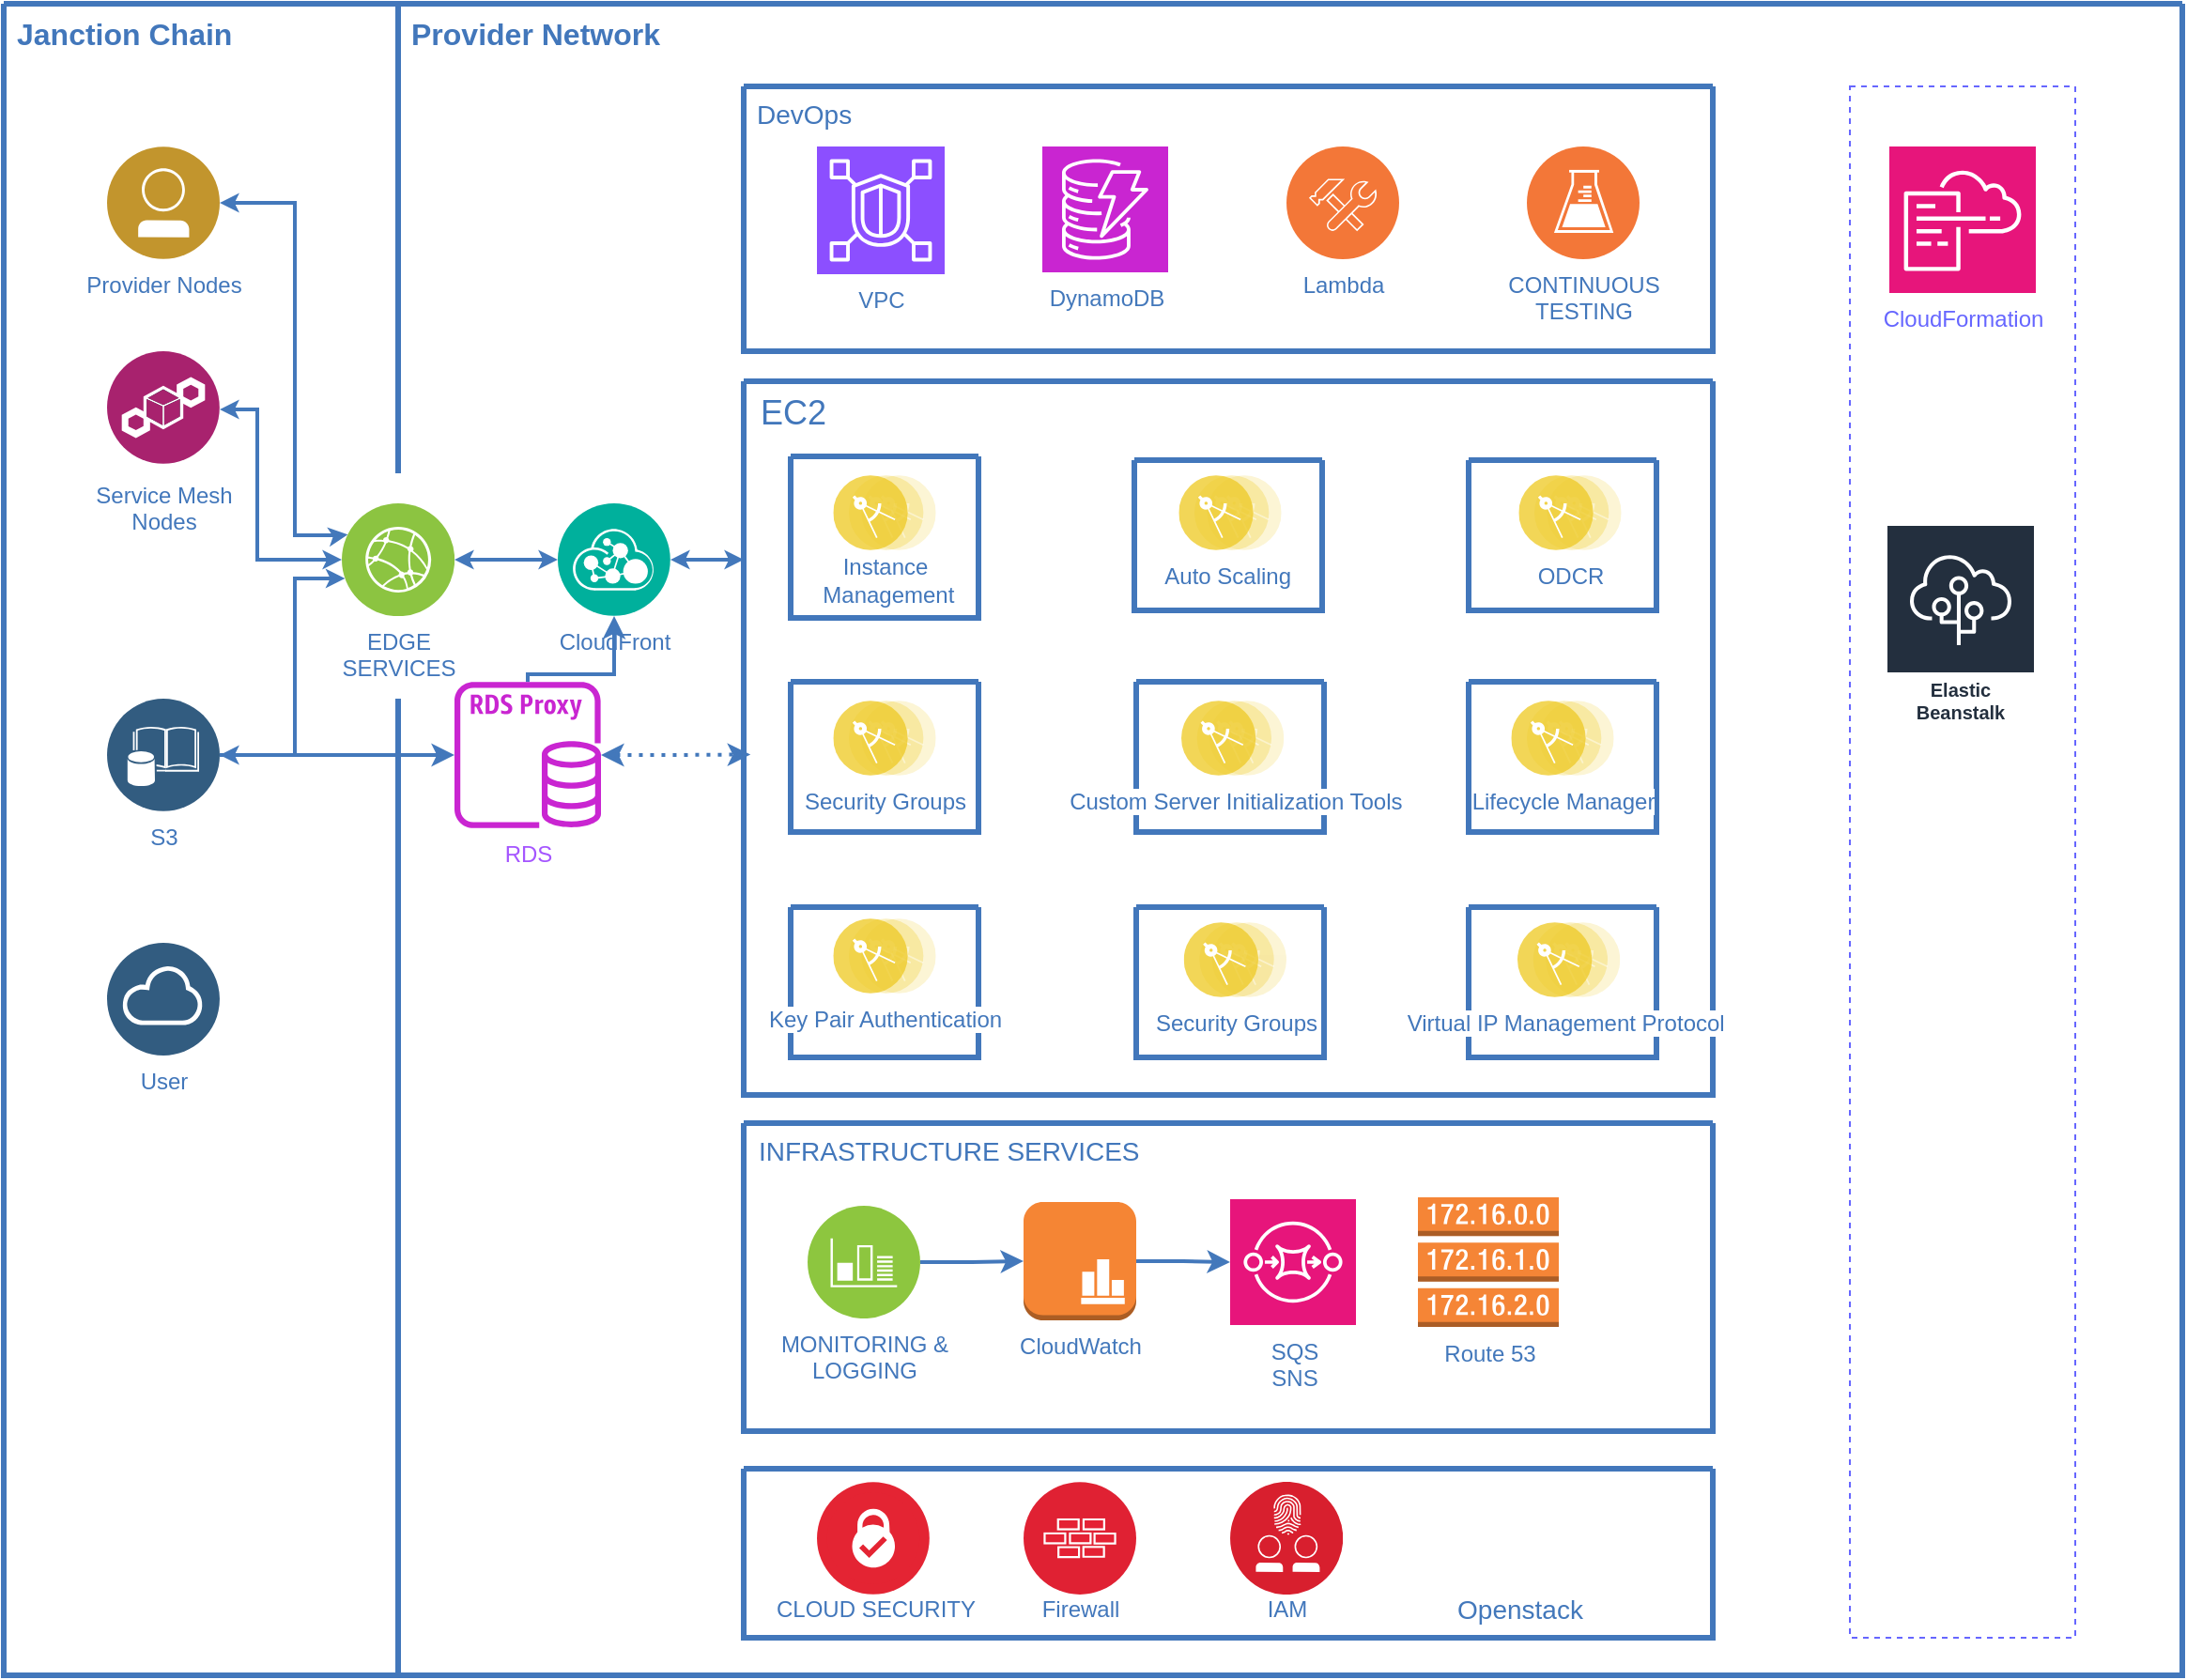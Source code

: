 <mxfile version="26.0.16">
  <diagram id="31b32b95-0358-9bc7-6ba0-a27c054ed1a7" name="Page-1">
    <mxGraphModel dx="1578" dy="1052" grid="1" gridSize="10" guides="1" tooltips="1" connect="1" arrows="1" fold="1" page="1" pageScale="1" pageWidth="827" pageHeight="1169" background="none" math="0" shadow="0">
      <root>
        <mxCell id="0" />
        <mxCell id="1" parent="0" />
        <mxCell id="2" value="" style="swimlane;shadow=0;strokeColor=#4277BB;fillColor=#ffffff;fontColor=#4277BB;align=right;startSize=0;collapsible=0;strokeWidth=3;" parent="1" vertex="1">
          <mxGeometry x="247" y="143" width="1160" height="890" as="geometry" />
        </mxCell>
        <mxCell id="3" value="Janction Chain" style="text;html=1;align=left;verticalAlign=top;fontColor=#4277BB;shadow=0;dashed=0;strokeColor=none;fillColor=none;labelBackgroundColor=none;fontStyle=1;fontSize=16;spacingLeft=5;" parent="2" vertex="1">
          <mxGeometry width="170" height="30" as="geometry" />
        </mxCell>
        <mxCell id="4" value="" style="line;strokeWidth=3;direction=south;html=1;shadow=0;labelBackgroundColor=none;fillColor=none;gradientColor=none;fontSize=12;fontColor=#4277BB;align=right;strokeColor=#4277BB;" parent="2" vertex="1">
          <mxGeometry x="205" width="10" height="250" as="geometry" />
        </mxCell>
        <mxCell id="5" value="Provider Network" style="text;html=1;align=left;verticalAlign=top;fontColor=#4277BB;shadow=0;dashed=0;strokeColor=none;fillColor=none;labelBackgroundColor=none;fontStyle=1;fontSize=16;spacingLeft=5;" parent="2" vertex="1">
          <mxGeometry x="210" width="180" height="35" as="geometry" />
        </mxCell>
        <mxCell id="16" value="" style="line;strokeWidth=3;direction=south;html=1;shadow=0;labelBackgroundColor=none;fillColor=none;gradientColor=none;fontSize=12;fontColor=#4277BB;align=right;strokeColor=#4277BB;" parent="2" vertex="1">
          <mxGeometry x="205" y="370" width="10" height="520" as="geometry" />
        </mxCell>
        <mxCell id="17" value="" style="swimlane;shadow=0;strokeColor=#4277BB;fillColor=#ffffff;fontColor=#4277BB;align=right;startSize=0;collapsible=0;strokeWidth=3;" parent="2" vertex="1">
          <mxGeometry x="394" y="780" width="516" height="90" as="geometry" />
        </mxCell>
        <mxCell id="18" value="" style="aspect=fixed;perimeter=ellipsePerimeter;html=1;align=left;shadow=0;dashed=0;image;image=img/lib/ibm/blockchain/certificate_authority.svg;labelBackgroundColor=#ffffff;strokeColor=#666666;strokeWidth=3;fillColor=#C2952D;gradientColor=none;fontSize=12;fontColor=#4277BB;labelPosition=right;verticalLabelPosition=middle;verticalAlign=middle;" parent="17" vertex="1">
          <mxGeometry x="39" y="7" width="60" height="60" as="geometry" />
        </mxCell>
        <mxCell id="Dp_y0-jSFTZ947KnKLw_-114" value="" style="image;aspect=fixed;perimeter=ellipsePerimeter;html=1;align=center;shadow=0;dashed=0;fontColor=#4277BB;labelBackgroundColor=default;fontSize=12;spacingTop=3;image=img/lib/ibm/security/firewall.svg;" parent="17" vertex="1">
          <mxGeometry x="149" y="7" width="60" height="60" as="geometry" />
        </mxCell>
        <mxCell id="Dp_y0-jSFTZ947KnKLw_-116" value="&lt;span style=&quot;color: rgb(66, 119, 187); text-align: left; background-color: rgb(255, 255, 255);&quot;&gt;CLOUD SECURITY&lt;/span&gt;" style="text;html=1;align=center;verticalAlign=middle;resizable=0;points=[];autosize=1;strokeColor=none;fillColor=none;" parent="17" vertex="1">
          <mxGeometry x="5" y="60" width="130" height="30" as="geometry" />
        </mxCell>
        <mxCell id="Dp_y0-jSFTZ947KnKLw_-118" value="&lt;span style=&quot;color: rgb(66, 119, 187); background-color: rgb(255, 255, 255);&quot;&gt;Firewall&lt;/span&gt;" style="text;html=1;align=center;verticalAlign=middle;resizable=0;points=[];autosize=1;strokeColor=none;fillColor=none;" parent="17" vertex="1">
          <mxGeometry x="149" y="60" width="60" height="30" as="geometry" />
        </mxCell>
        <mxCell id="Dp_y0-jSFTZ947KnKLw_-120" value="" style="image;aspect=fixed;perimeter=ellipsePerimeter;html=1;align=center;shadow=0;dashed=0;fontColor=#4277BB;labelBackgroundColor=default;fontSize=12;spacingTop=3;image=img/lib/ibm/security/identity_access_management.svg;" parent="17" vertex="1">
          <mxGeometry x="259" y="7" width="60" height="60" as="geometry" />
        </mxCell>
        <mxCell id="Dp_y0-jSFTZ947KnKLw_-122" value="&lt;span style=&quot;color: rgb(66, 119, 187); background-color: rgb(255, 255, 255);&quot;&gt;IAM&lt;/span&gt;" style="text;html=1;align=center;verticalAlign=middle;resizable=0;points=[];autosize=1;strokeColor=none;fillColor=none;" parent="17" vertex="1">
          <mxGeometry x="269" y="60" width="40" height="30" as="geometry" />
        </mxCell>
        <mxCell id="YuyUC_JytzkjuzwhhdBI-84" value="" style="shape=image;verticalLabelPosition=bottom;labelBackgroundColor=default;verticalAlign=top;aspect=fixed;imageAspect=0;image=https://avatars.githubusercontent.com/u/324574?s=200&amp;v=4;" vertex="1" parent="17">
          <mxGeometry x="379" y="2" width="68" height="68" as="geometry" />
        </mxCell>
        <mxCell id="YuyUC_JytzkjuzwhhdBI-86" value="&lt;span style=&quot;background-color: rgb(255, 255, 255);&quot;&gt;&lt;font style=&quot;color: rgb(67, 120, 187); font-size: 14px;&quot;&gt;Openstack&lt;/font&gt;&lt;/span&gt;" style="text;html=1;align=center;verticalAlign=middle;resizable=0;points=[];autosize=1;strokeColor=none;fillColor=none;" vertex="1" parent="17">
          <mxGeometry x="368" y="60" width="90" height="30" as="geometry" />
        </mxCell>
        <mxCell id="19" style="edgeStyle=orthogonalEdgeStyle;rounded=0;comic=0;html=1;exitX=1;exitY=0.5;entryX=0;entryY=0.25;startArrow=classic;startFill=1;endArrow=classic;endFill=1;jettySize=auto;orthogonalLoop=1;strokeColor=#4378BB;strokeWidth=2;fontFamily=Helvetica;fontSize=19;fontColor=#CC99FF;endSize=4;startSize=4;" parent="2" source="20" target="26" edge="1">
          <mxGeometry relative="1" as="geometry">
            <Array as="points">
              <mxPoint x="155" y="106" />
              <mxPoint x="155" y="283" />
              <mxPoint x="180" y="283" />
            </Array>
          </mxGeometry>
        </mxCell>
        <mxCell id="20" value="Provider Nodes" style="aspect=fixed;perimeter=ellipsePerimeter;html=1;align=center;shadow=0;dashed=0;image;image=img/lib/ibm/users/user.svg;labelBackgroundColor=#ffffff;strokeColor=#666666;strokeWidth=3;fillColor=#C2952D;gradientColor=none;fontSize=12;fontColor=#4277BB;" parent="2" vertex="1">
          <mxGeometry x="55" y="76" width="60" height="60" as="geometry" />
        </mxCell>
        <mxCell id="21" style="edgeStyle=orthogonalEdgeStyle;rounded=0;html=1;labelBackgroundColor=#ffffff;startArrow=classic;startFill=1;startSize=4;endArrow=classic;endFill=1;endSize=4;jettySize=auto;orthogonalLoop=1;strokeColor=#4378BB;strokeWidth=2;fontSize=19;fontColor=#CC99FF;" parent="2" target="26" edge="1">
          <mxGeometry relative="1" as="geometry">
            <Array as="points">
              <mxPoint x="135" y="216" />
              <mxPoint x="135" y="296" />
            </Array>
            <mxPoint x="115" y="216" as="sourcePoint" />
          </mxGeometry>
        </mxCell>
        <mxCell id="23" style="edgeStyle=orthogonalEdgeStyle;rounded=0;html=1;labelBackgroundColor=#ffffff;startArrow=classic;startFill=1;startSize=4;endArrow=classic;endFill=1;endSize=4;jettySize=auto;orthogonalLoop=1;strokeColor=#4378BB;strokeWidth=2;fontSize=19;fontColor=#CC99FF;" parent="2" target="26" edge="1">
          <mxGeometry relative="1" as="geometry">
            <Array as="points">
              <mxPoint x="155" y="400" />
              <mxPoint x="155" y="306" />
            </Array>
            <mxPoint x="115" y="400" as="sourcePoint" />
          </mxGeometry>
        </mxCell>
        <mxCell id="25" style="edgeStyle=orthogonalEdgeStyle;rounded=0;html=1;labelBackgroundColor=#ffffff;startArrow=classic;startFill=1;startSize=4;endArrow=classic;endFill=1;endSize=4;jettySize=auto;orthogonalLoop=1;strokeColor=#4378BB;strokeWidth=2;fontSize=19;fontColor=#CC99FF;" parent="2" source="26" target="28" edge="1">
          <mxGeometry relative="1" as="geometry" />
        </mxCell>
        <mxCell id="26" value="EDGE&lt;div&gt;SERVICES&lt;/div&gt;" style="aspect=fixed;perimeter=ellipsePerimeter;html=1;align=center;shadow=0;dashed=0;image;image=img/lib/ibm/infrastructure/edge_services.svg;labelBackgroundColor=#ffffff;strokeColor=#666666;strokeWidth=3;fillColor=#C2952D;gradientColor=none;fontSize=12;fontColor=#4277BB;" parent="2" vertex="1">
          <mxGeometry x="180" y="266" width="60" height="60" as="geometry" />
        </mxCell>
        <mxCell id="27" style="edgeStyle=elbowEdgeStyle;rounded=0;html=1;labelBackgroundColor=#ffffff;startArrow=classic;startFill=1;startSize=4;endArrow=classic;endFill=1;endSize=4;jettySize=auto;orthogonalLoop=1;strokeColor=#4378BB;strokeWidth=2;fontSize=19;fontColor=#CC99FF;elbow=vertical;" parent="2" source="28" target="35" edge="1">
          <mxGeometry relative="1" as="geometry">
            <mxPoint x="380" y="296" as="targetPoint" />
            <Array as="points">
              <mxPoint x="376" y="296" />
            </Array>
          </mxGeometry>
        </mxCell>
        <mxCell id="28" value="CloudFront" style="aspect=fixed;perimeter=ellipsePerimeter;html=1;align=center;shadow=0;dashed=0;image;image=img/lib/ibm/management/api_management.svg;labelBackgroundColor=#ffffff;strokeColor=#666666;strokeWidth=3;fillColor=#C2952D;gradientColor=none;fontSize=12;fontColor=#4277BB;" parent="2" vertex="1">
          <mxGeometry x="295" y="266" width="60" height="60" as="geometry" />
        </mxCell>
        <mxCell id="29" value="" style="swimlane;shadow=0;strokeColor=#4277BB;fillColor=#ffffff;fontColor=#4277BB;align=right;startSize=0;collapsible=0;strokeWidth=3;" parent="2" vertex="1">
          <mxGeometry x="394" y="44" width="516" height="141" as="geometry" />
        </mxCell>
        <mxCell id="32" value="&lt;span class=&quot;notion-enable-hover&quot; data-token-index=&quot;0&quot; style=&quot;background-image: initial; background-position: initial; background-size: initial; background-repeat: initial; background-attachment: initial; background-origin: initial; background-clip: initial; isolation: auto;&quot;&gt;Lambda&lt;/span&gt;&lt;div&gt;&lt;span class=&quot;notion-enable-hover&quot; data-token-index=&quot;0&quot; style=&quot;background:rgba(251, 243, 219, 1);isolation:auto&quot;&gt;&lt;br&gt;&lt;/span&gt;&lt;/div&gt;" style="aspect=fixed;perimeter=ellipsePerimeter;html=1;align=center;shadow=0;dashed=0;image;image=img/lib/ibm/devops/configuration_management.svg;labelBackgroundColor=#ffffff;strokeColor=#666666;strokeWidth=3;fillColor=#C2952D;gradientColor=none;fontSize=12;fontColor=#4277BB;" parent="29" vertex="1">
          <mxGeometry x="289" y="32" width="60" height="60" as="geometry" />
        </mxCell>
        <mxCell id="33" value="CONTINUOUS&lt;div&gt;TESTING&lt;/div&gt;" style="aspect=fixed;perimeter=ellipsePerimeter;html=1;align=center;shadow=0;dashed=0;image;image=img/lib/ibm/devops/continuous_testing.svg;labelBackgroundColor=#ffffff;strokeColor=#666666;strokeWidth=3;fillColor=#C2952D;gradientColor=none;fontSize=12;fontColor=#4277BB;" parent="29" vertex="1">
          <mxGeometry x="417" y="32" width="60" height="60" as="geometry" />
        </mxCell>
        <mxCell id="34" value="DevOps" style="text;html=1;align=left;verticalAlign=top;fontColor=#4277BB;shadow=0;dashed=0;strokeColor=none;fillColor=none;labelBackgroundColor=none;fontStyle=0;fontSize=14;spacingLeft=5;" parent="29" vertex="1">
          <mxGeometry width="90" height="26" as="geometry" />
        </mxCell>
        <mxCell id="Dp_y0-jSFTZ947KnKLw_-128" value="&lt;font style=&quot;color: rgb(67, 120, 187);&quot;&gt;VPC&lt;/font&gt;" style="sketch=0;points=[[0,0,0],[0.25,0,0],[0.5,0,0],[0.75,0,0],[1,0,0],[0,1,0],[0.25,1,0],[0.5,1,0],[0.75,1,0],[1,1,0],[0,0.25,0],[0,0.5,0],[0,0.75,0],[1,0.25,0],[1,0.5,0],[1,0.75,0]];outlineConnect=0;fontColor=#232F3E;fillColor=#8C4FFF;strokeColor=#ffffff;dashed=0;verticalLabelPosition=bottom;verticalAlign=top;align=center;html=1;fontSize=12;fontStyle=0;aspect=fixed;shape=mxgraph.aws4.resourceIcon;resIcon=mxgraph.aws4.vpc_lattice;" parent="29" vertex="1">
          <mxGeometry x="39" y="32" width="68" height="68" as="geometry" />
        </mxCell>
        <mxCell id="Dp_y0-jSFTZ947KnKLw_-139" value="&lt;font style=&quot;color: rgb(67, 120, 187);&quot;&gt;DynamoDB&lt;/font&gt;" style="sketch=0;points=[[0,0,0],[0.25,0,0],[0.5,0,0],[0.75,0,0],[1,0,0],[0,1,0],[0.25,1,0],[0.5,1,0],[0.75,1,0],[1,1,0],[0,0.25,0],[0,0.5,0],[0,0.75,0],[1,0.25,0],[1,0.5,0],[1,0.75,0]];outlineConnect=0;fontColor=#232F3E;fillColor=#C925D1;strokeColor=#ffffff;dashed=0;verticalLabelPosition=bottom;verticalAlign=top;align=center;html=1;fontSize=12;fontStyle=0;aspect=fixed;shape=mxgraph.aws4.resourceIcon;resIcon=mxgraph.aws4.dynamodb;" parent="29" vertex="1">
          <mxGeometry x="159" y="32" width="67" height="67" as="geometry" />
        </mxCell>
        <mxCell id="35" value="" style="swimlane;shadow=0;strokeColor=#4277BB;fillColor=#ffffff;fontColor=#4277BB;align=right;startSize=0;collapsible=0;strokeWidth=3;" parent="2" vertex="1">
          <mxGeometry x="394" y="201" width="516" height="380" as="geometry" />
        </mxCell>
        <mxCell id="52" value="&lt;font style=&quot;font-size: 18px;&quot;&gt;EC2&lt;/font&gt;" style="text;html=1;align=left;verticalAlign=top;fontColor=#4277BB;shadow=0;dashed=0;strokeColor=none;fillColor=none;labelBackgroundColor=none;fontStyle=0;fontSize=14;spacingLeft=5;" parent="35" vertex="1">
          <mxGeometry x="2" width="231" height="24" as="geometry" />
        </mxCell>
        <mxCell id="65" value="" style="swimlane;shadow=0;strokeColor=#4277BB;fillColor=#ffffff;fontColor=#4277BB;align=right;startSize=0;collapsible=0;strokeWidth=3;" parent="35" vertex="1">
          <mxGeometry x="25" y="40" width="100" height="86" as="geometry" />
        </mxCell>
        <mxCell id="66" value="" style="aspect=fixed;perimeter=ellipsePerimeter;html=1;align=center;shadow=0;dashed=0;image;image=img/lib/ibm/applications/microservice.svg;labelBackgroundColor=#ffffff;strokeColor=#666666;strokeWidth=3;fillColor=#C2952D;gradientColor=none;fontSize=12;fontColor=#4277BB;" parent="65" vertex="1">
          <mxGeometry x="22.67" y="10" width="54.67" height="40" as="geometry" />
        </mxCell>
        <mxCell id="Dp_y0-jSFTZ947KnKLw_-104" value="&lt;span style=&quot;color: rgb(66, 119, 187); background-color: rgb(255, 255, 255);&quot;&gt;Instance&lt;/span&gt;&lt;div&gt;&lt;span style=&quot;color: rgb(66, 119, 187); background-color: rgb(255, 255, 255);&quot;&gt;&amp;nbsp;Management&lt;/span&gt;&lt;/div&gt;" style="text;html=1;align=center;verticalAlign=middle;resizable=0;points=[];autosize=1;strokeColor=none;fillColor=none;" parent="65" vertex="1">
          <mxGeometry y="46" width="100" height="40" as="geometry" />
        </mxCell>
        <mxCell id="68" value="" style="swimlane;shadow=0;strokeColor=#4277BB;fillColor=#ffffff;fontColor=#4277BB;align=right;startSize=0;collapsible=0;strokeWidth=3;" parent="35" vertex="1">
          <mxGeometry x="208" y="42" width="100" height="80" as="geometry" />
        </mxCell>
        <mxCell id="69" value="Auto Scaling&lt;span style=&quot;background-color: light-dark(rgb(255, 255, 255), rgb(18, 18, 18)); color: light-dark(rgb(66, 119, 187), rgb(101, 146, 205));&quot;&gt;&amp;nbsp;&lt;/span&gt;" style="aspect=fixed;perimeter=ellipsePerimeter;html=1;align=center;shadow=0;dashed=0;image;image=img/lib/ibm/applications/microservice.svg;labelBackgroundColor=#ffffff;strokeColor=#666666;strokeWidth=3;fillColor=#C2952D;gradientColor=none;fontSize=12;fontColor=#4277BB;" parent="68" vertex="1">
          <mxGeometry x="23.66" y="8" width="54.67" height="40" as="geometry" />
        </mxCell>
        <mxCell id="70" value="" style="swimlane;shadow=0;strokeColor=#4277BB;fillColor=#ffffff;fontColor=#4277BB;align=right;startSize=0;collapsible=0;strokeWidth=3;" parent="35" vertex="1">
          <mxGeometry x="386" y="42" width="100" height="80" as="geometry" />
        </mxCell>
        <mxCell id="Dp_y0-jSFTZ947KnKLw_-107" value="ODCR" style="aspect=fixed;perimeter=ellipsePerimeter;html=1;align=center;shadow=0;dashed=0;image;image=img/lib/ibm/applications/microservice.svg;labelBackgroundColor=#ffffff;strokeColor=#666666;strokeWidth=3;fillColor=#C2952D;gradientColor=none;fontSize=12;fontColor=#4277BB;" parent="70" vertex="1">
          <mxGeometry x="26.66" y="8" width="54.67" height="40" as="geometry" />
        </mxCell>
        <mxCell id="72" value="" style="swimlane;shadow=0;strokeColor=#4277BB;fillColor=#ffffff;fontColor=#4277BB;align=right;startSize=0;collapsible=0;strokeWidth=3;" parent="35" vertex="1">
          <mxGeometry x="25.0" y="160" width="100" height="80" as="geometry" />
        </mxCell>
        <mxCell id="Dp_y0-jSFTZ947KnKLw_-105" value="Security Groups" style="aspect=fixed;perimeter=ellipsePerimeter;html=1;align=center;shadow=0;dashed=0;image;image=img/lib/ibm/applications/microservice.svg;labelBackgroundColor=#ffffff;strokeColor=#666666;strokeWidth=3;fillColor=#C2952D;gradientColor=none;fontSize=12;fontColor=#4277BB;" parent="72" vertex="1">
          <mxGeometry x="22.67" y="10" width="54.67" height="40" as="geometry" />
        </mxCell>
        <mxCell id="74" value="" style="swimlane;shadow=0;strokeColor=#4277BB;fillColor=#ffffff;fontColor=#4277BB;align=right;startSize=0;collapsible=0;strokeWidth=3;" parent="35" vertex="1">
          <mxGeometry x="209.0" y="160" width="100" height="80" as="geometry" />
        </mxCell>
        <mxCell id="Dp_y0-jSFTZ947KnKLw_-108" value="&amp;nbsp;Custom Server Initialization Tools" style="aspect=fixed;perimeter=ellipsePerimeter;html=1;align=center;shadow=0;dashed=0;image;image=img/lib/ibm/applications/microservice.svg;labelBackgroundColor=#ffffff;strokeColor=#666666;strokeWidth=3;fillColor=#C2952D;gradientColor=none;fontSize=12;fontColor=#4277BB;" parent="74" vertex="1">
          <mxGeometry x="24.0" y="10" width="54.67" height="40" as="geometry" />
        </mxCell>
        <mxCell id="76" value="" style="swimlane;shadow=0;strokeColor=#4277BB;fillColor=#ffffff;fontColor=#4277BB;align=right;startSize=0;collapsible=0;strokeWidth=3;" parent="35" vertex="1">
          <mxGeometry x="386.0" y="160" width="100" height="80" as="geometry" />
        </mxCell>
        <mxCell id="Dp_y0-jSFTZ947KnKLw_-109" value="Lifecycle Manager" style="aspect=fixed;perimeter=ellipsePerimeter;html=1;align=center;shadow=0;dashed=0;image;image=img/lib/ibm/applications/microservice.svg;labelBackgroundColor=#ffffff;strokeColor=#666666;strokeWidth=3;fillColor=#C2952D;gradientColor=none;fontSize=12;fontColor=#4277BB;" parent="76" vertex="1">
          <mxGeometry x="22.66" y="10" width="54.67" height="40" as="geometry" />
        </mxCell>
        <mxCell id="78" value="" style="swimlane;shadow=0;strokeColor=#4277BB;fillColor=#ffffff;fontColor=#4277BB;align=right;startSize=0;collapsible=0;strokeWidth=3;" parent="35" vertex="1">
          <mxGeometry x="25.0" y="280" width="100" height="80" as="geometry" />
        </mxCell>
        <mxCell id="Dp_y0-jSFTZ947KnKLw_-106" value="Key Pair Authentication" style="aspect=fixed;perimeter=ellipsePerimeter;html=1;align=center;shadow=0;dashed=0;image;image=img/lib/ibm/applications/microservice.svg;labelBackgroundColor=#ffffff;strokeColor=#666666;strokeWidth=3;fillColor=#C2952D;gradientColor=none;fontSize=12;fontColor=#4277BB;" parent="78" vertex="1">
          <mxGeometry x="22.66" y="6" width="54.67" height="40" as="geometry" />
        </mxCell>
        <mxCell id="80" value="" style="swimlane;shadow=0;strokeColor=#4277BB;fillColor=#ffffff;fontColor=#4277BB;align=right;startSize=0;collapsible=0;strokeWidth=3;" parent="35" vertex="1">
          <mxGeometry x="209.0" y="280" width="100" height="80" as="geometry" />
        </mxCell>
        <mxCell id="Dp_y0-jSFTZ947KnKLw_-110" value="Security Groups" style="aspect=fixed;perimeter=ellipsePerimeter;html=1;align=center;shadow=0;dashed=0;image;image=img/lib/ibm/applications/microservice.svg;labelBackgroundColor=#ffffff;strokeColor=#666666;strokeWidth=3;fillColor=#C2952D;gradientColor=none;fontSize=12;fontColor=#4277BB;" parent="80" vertex="1">
          <mxGeometry x="25.33" y="8" width="54.67" height="40" as="geometry" />
        </mxCell>
        <mxCell id="82" value="" style="swimlane;shadow=0;strokeColor=#4277BB;fillColor=#ffffff;fontColor=#4277BB;align=right;startSize=0;collapsible=0;strokeWidth=3;" parent="35" vertex="1">
          <mxGeometry x="386.0" y="280" width="100" height="80" as="geometry" />
        </mxCell>
        <mxCell id="Dp_y0-jSFTZ947KnKLw_-111" value="Virtual IP Management Protocol&lt;span style=&quot;color: light-dark(rgb(66, 119, 187), rgb(101, 146, 205)); background-color: light-dark(rgb(255, 255, 255), rgb(18, 18, 18));&quot;&gt;&amp;nbsp;&lt;/span&gt;" style="aspect=fixed;perimeter=ellipsePerimeter;html=1;align=center;shadow=0;dashed=0;image;image=img/lib/ibm/applications/microservice.svg;labelBackgroundColor=#ffffff;strokeColor=#666666;strokeWidth=3;fillColor=#C2952D;gradientColor=none;fontSize=12;fontColor=#4277BB;" parent="82" vertex="1">
          <mxGeometry x="26.0" y="8" width="54.67" height="40" as="geometry" />
        </mxCell>
        <mxCell id="55" value="" style="swimlane;shadow=0;strokeColor=#4277BB;fillColor=#ffffff;fontColor=#4277BB;align=right;startSize=0;collapsible=0;strokeWidth=3;" parent="2" vertex="1">
          <mxGeometry x="394" y="596" width="516" height="164" as="geometry" />
        </mxCell>
        <mxCell id="56" value="MONITORING &amp;amp;&lt;div&gt;LOGGING&lt;/div&gt;" style="aspect=fixed;perimeter=ellipsePerimeter;html=1;align=center;shadow=0;dashed=0;image;image=img/lib/ibm/infrastructure/monitoring_logging.svg;labelBackgroundColor=none;strokeColor=#666666;strokeWidth=3;fillColor=#C2952D;gradientColor=none;fontSize=12;fontColor=#4277BB;" parent="55" vertex="1">
          <mxGeometry x="34" y="44" width="60" height="60" as="geometry" />
        </mxCell>
        <mxCell id="60" value="INFRASTRUCTURE SERVICES" style="text;html=1;align=left;verticalAlign=top;fontColor=#4277BB;shadow=0;dashed=0;strokeColor=none;fillColor=none;labelBackgroundColor=none;fontStyle=0;fontSize=14;spacingLeft=5;" parent="55" vertex="1">
          <mxGeometry x="1" width="231" height="24" as="geometry" />
        </mxCell>
        <mxCell id="Dp_y0-jSFTZ947KnKLw_-130" value="&lt;span class=&quot;notion-enable-hover&quot; data-token-index=&quot;0&quot; style=&quot;background-image: initial; background-position: initial; background-size: initial; background-repeat: initial; background-attachment: initial; background-origin: initial; background-clip: initial; isolation: auto;&quot;&gt;&lt;font style=&quot;color: rgb(67, 120, 187);&quot;&gt;CloudWatch&lt;/font&gt;&lt;/span&gt;" style="outlineConnect=0;dashed=0;verticalLabelPosition=bottom;verticalAlign=top;align=center;html=1;shape=mxgraph.aws3.instance_with_cloudwatch;fillColor=#F58534;gradientColor=none;" parent="55" vertex="1">
          <mxGeometry x="149" y="42" width="60" height="63" as="geometry" />
        </mxCell>
        <mxCell id="Dp_y0-jSFTZ947KnKLw_-131" style="edgeStyle=orthogonalEdgeStyle;rounded=0;orthogonalLoop=1;jettySize=auto;html=1;entryX=0;entryY=0.5;entryDx=0;entryDy=0;entryPerimeter=0;strokeColor=#4378BB;strokeWidth=2;" parent="55" source="56" target="Dp_y0-jSFTZ947KnKLw_-130" edge="1">
          <mxGeometry relative="1" as="geometry" />
        </mxCell>
        <mxCell id="Dp_y0-jSFTZ947KnKLw_-132" value="&lt;font style=&quot;color: rgb(67, 120, 187);&quot;&gt;SQS&lt;/font&gt;&lt;div&gt;&lt;font style=&quot;color: rgb(67, 120, 187);&quot;&gt;SNS&lt;/font&gt;&lt;/div&gt;" style="sketch=0;points=[[0,0,0],[0.25,0,0],[0.5,0,0],[0.75,0,0],[1,0,0],[0,1,0],[0.25,1,0],[0.5,1,0],[0.75,1,0],[1,1,0],[0,0.25,0],[0,0.5,0],[0,0.75,0],[1,0.25,0],[1,0.5,0],[1,0.75,0]];outlineConnect=0;fontColor=#232F3E;fillColor=#E7157B;strokeColor=#ffffff;dashed=0;verticalLabelPosition=bottom;verticalAlign=top;align=center;html=1;fontSize=12;fontStyle=0;aspect=fixed;shape=mxgraph.aws4.resourceIcon;resIcon=mxgraph.aws4.sqs;" parent="55" vertex="1">
          <mxGeometry x="259" y="40.5" width="67" height="67" as="geometry" />
        </mxCell>
        <mxCell id="Dp_y0-jSFTZ947KnKLw_-133" style="edgeStyle=orthogonalEdgeStyle;rounded=0;orthogonalLoop=1;jettySize=auto;html=1;entryX=0;entryY=0.5;entryDx=0;entryDy=0;entryPerimeter=0;strokeColor=#4378BB;strokeWidth=2;" parent="55" source="Dp_y0-jSFTZ947KnKLw_-130" target="Dp_y0-jSFTZ947KnKLw_-132" edge="1">
          <mxGeometry relative="1" as="geometry" />
        </mxCell>
        <mxCell id="Dp_y0-jSFTZ947KnKLw_-136" value="&lt;font style=&quot;color: rgb(67, 120, 187);&quot;&gt;Route 53&lt;/font&gt;" style="outlineConnect=0;dashed=0;verticalLabelPosition=bottom;verticalAlign=top;align=center;html=1;shape=mxgraph.aws3.route_table;fillColor=#F58536;gradientColor=none;" parent="55" vertex="1">
          <mxGeometry x="359" y="39.5" width="75" height="69" as="geometry" />
        </mxCell>
        <mxCell id="Dp_y0-jSFTZ947KnKLw_-125" style="edgeStyle=orthogonalEdgeStyle;rounded=0;orthogonalLoop=1;jettySize=auto;html=1;strokeColor=#4378BB;strokeWidth=2;" parent="2" source="Dp_y0-jSFTZ947KnKLw_-97" target="Dp_y0-jSFTZ947KnKLw_-123" edge="1">
          <mxGeometry relative="1" as="geometry" />
        </mxCell>
        <mxCell id="Dp_y0-jSFTZ947KnKLw_-97" value="&lt;div&gt;S3&lt;/div&gt;" style="aspect=fixed;perimeter=ellipsePerimeter;html=1;align=center;shadow=0;dashed=0;image;image=img/lib/ibm/data/enterprise_data.svg;labelBackgroundColor=#ffffff;strokeColor=#666666;strokeWidth=3;fillColor=#C2952D;gradientColor=none;fontSize=12;fontColor=#4277BB;" parent="2" vertex="1">
          <mxGeometry x="55" y="370" width="60" height="60" as="geometry" />
        </mxCell>
        <mxCell id="Dp_y0-jSFTZ947KnKLw_-100" value="&amp;nbsp;Service Mesh&amp;nbsp;&lt;div&gt;Nodes&lt;/div&gt;" style="image;aspect=fixed;perimeter=ellipsePerimeter;html=1;align=center;shadow=0;dashed=0;fontColor=#4277BB;labelBackgroundColor=default;fontSize=12;spacingTop=3;image=img/lib/ibm/blockchain/blockchain.svg;" parent="2" vertex="1">
          <mxGeometry x="55" y="185" width="60" height="60" as="geometry" />
        </mxCell>
        <mxCell id="Dp_y0-jSFTZ947KnKLw_-102" value="User" style="aspect=fixed;perimeter=ellipsePerimeter;html=1;align=center;shadow=0;dashed=0;image;image=img/lib/ibm/data/cloud.svg;labelBackgroundColor=#ffffff;strokeColor=#666666;strokeWidth=3;fillColor=#C2952D;gradientColor=none;fontSize=12;fontColor=#4277BB;" parent="2" vertex="1">
          <mxGeometry x="55" y="500" width="60" height="60" as="geometry" />
        </mxCell>
        <mxCell id="Dp_y0-jSFTZ947KnKLw_-129" style="edgeStyle=orthogonalEdgeStyle;rounded=0;orthogonalLoop=1;jettySize=auto;html=1;strokeColor=#4378BB;strokeWidth=2;" parent="2" source="Dp_y0-jSFTZ947KnKLw_-123" target="28" edge="1">
          <mxGeometry relative="1" as="geometry">
            <Array as="points">
              <mxPoint x="279" y="357" />
              <mxPoint x="325" y="357" />
            </Array>
          </mxGeometry>
        </mxCell>
        <mxCell id="Dp_y0-jSFTZ947KnKLw_-123" value="&lt;font style=&quot;color: rgb(165, 86, 255);&quot;&gt;RDS&lt;/font&gt;" style="sketch=0;outlineConnect=0;fontColor=#232F3E;gradientColor=none;fillColor=#C925D1;strokeColor=none;dashed=0;verticalLabelPosition=bottom;verticalAlign=top;align=center;html=1;fontSize=12;fontStyle=0;aspect=fixed;pointerEvents=1;shape=mxgraph.aws4.rds_proxy;" parent="2" vertex="1">
          <mxGeometry x="240" y="361" width="78" height="78" as="geometry" />
        </mxCell>
        <mxCell id="Dp_y0-jSFTZ947KnKLw_-126" style="edgeStyle=orthogonalEdgeStyle;rounded=0;orthogonalLoop=1;jettySize=auto;html=1;entryX=0.007;entryY=0.523;entryDx=0;entryDy=0;entryPerimeter=0;startArrow=classic;startFill=1;strokeColor=#4378BB;strokeWidth=2;dashed=1;dashPattern=1 2;" parent="2" source="Dp_y0-jSFTZ947KnKLw_-123" target="35" edge="1">
          <mxGeometry relative="1" as="geometry" />
        </mxCell>
        <mxCell id="Dp_y0-jSFTZ947KnKLw_-134" value="" style="rounded=0;whiteSpace=wrap;html=1;fillColor=none;dashed=1;strokeColor=#6666FF;" parent="2" vertex="1">
          <mxGeometry x="983" y="44" width="120" height="826" as="geometry" />
        </mxCell>
        <mxCell id="Dp_y0-jSFTZ947KnKLw_-135" value="&lt;font style=&quot;color: rgb(102, 102, 255);&quot;&gt;CloudFormation&lt;/font&gt;" style="sketch=0;points=[[0,0,0],[0.25,0,0],[0.5,0,0],[0.75,0,0],[1,0,0],[0,1,0],[0.25,1,0],[0.5,1,0],[0.75,1,0],[1,1,0],[0,0.25,0],[0,0.5,0],[0,0.75,0],[1,0.25,0],[1,0.5,0],[1,0.75,0]];points=[[0,0,0],[0.25,0,0],[0.5,0,0],[0.75,0,0],[1,0,0],[0,1,0],[0.25,1,0],[0.5,1,0],[0.75,1,0],[1,1,0],[0,0.25,0],[0,0.5,0],[0,0.75,0],[1,0.25,0],[1,0.5,0],[1,0.75,0]];outlineConnect=0;fontColor=#232F3E;fillColor=#E7157B;strokeColor=#ffffff;dashed=0;verticalLabelPosition=bottom;verticalAlign=top;align=center;html=1;fontSize=12;fontStyle=0;aspect=fixed;shape=mxgraph.aws4.resourceIcon;resIcon=mxgraph.aws4.cloudformation;" parent="2" vertex="1">
          <mxGeometry x="1004" y="76" width="78" height="78" as="geometry" />
        </mxCell>
        <mxCell id="Dp_y0-jSFTZ947KnKLw_-138" value="Elastic Beanstalk" style="sketch=0;outlineConnect=0;fontColor=#232F3E;gradientColor=none;strokeColor=#ffffff;fillColor=#232F3E;dashed=0;verticalLabelPosition=middle;verticalAlign=bottom;align=center;html=1;whiteSpace=wrap;fontSize=10;fontStyle=1;spacing=3;shape=mxgraph.aws4.productIcon;prIcon=mxgraph.aws4.elastic_beanstalk;" parent="2" vertex="1">
          <mxGeometry x="1002" y="277" width="80" height="110" as="geometry" />
        </mxCell>
      </root>
    </mxGraphModel>
  </diagram>
</mxfile>
